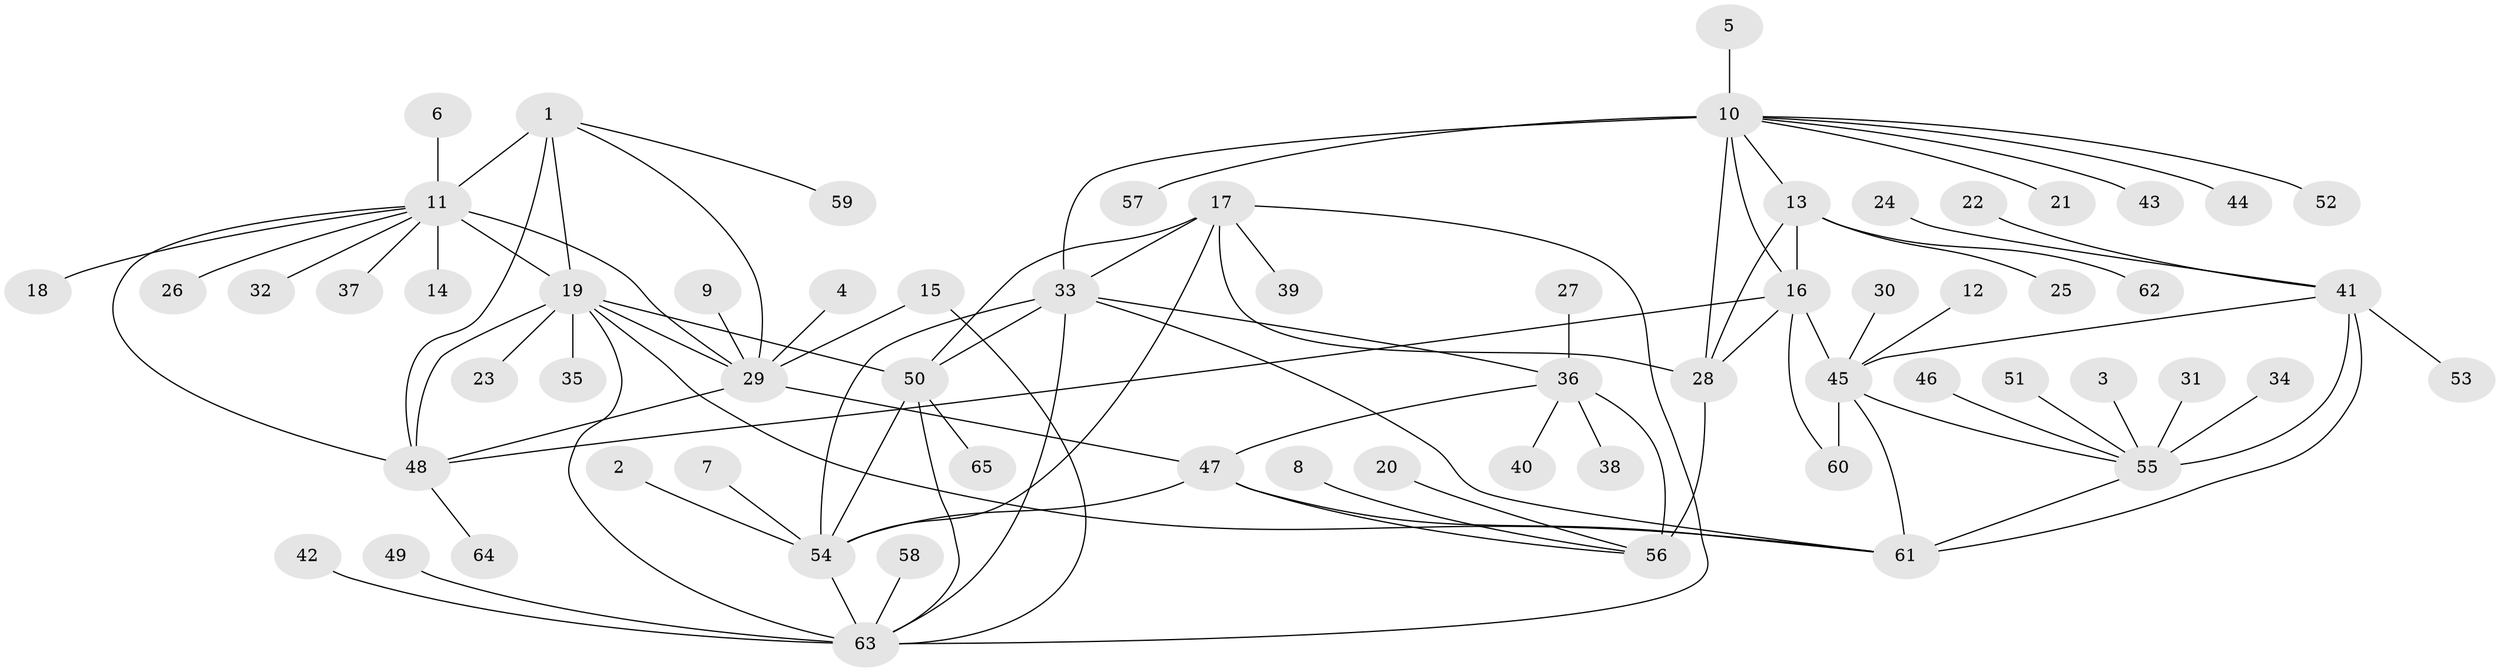 // original degree distribution, {8: 0.038461538461538464, 6: 0.038461538461538464, 12: 0.038461538461538464, 7: 0.038461538461538464, 9: 0.06153846153846154, 11: 0.007692307692307693, 10: 0.007692307692307693, 2: 0.13846153846153847, 1: 0.6076923076923076, 3: 0.023076923076923078}
// Generated by graph-tools (version 1.1) at 2025/02/03/09/25 03:02:32]
// undirected, 65 vertices, 94 edges
graph export_dot {
graph [start="1"]
  node [color=gray90,style=filled];
  1;
  2;
  3;
  4;
  5;
  6;
  7;
  8;
  9;
  10;
  11;
  12;
  13;
  14;
  15;
  16;
  17;
  18;
  19;
  20;
  21;
  22;
  23;
  24;
  25;
  26;
  27;
  28;
  29;
  30;
  31;
  32;
  33;
  34;
  35;
  36;
  37;
  38;
  39;
  40;
  41;
  42;
  43;
  44;
  45;
  46;
  47;
  48;
  49;
  50;
  51;
  52;
  53;
  54;
  55;
  56;
  57;
  58;
  59;
  60;
  61;
  62;
  63;
  64;
  65;
  1 -- 11 [weight=2.0];
  1 -- 19 [weight=1.0];
  1 -- 29 [weight=1.0];
  1 -- 48 [weight=1.0];
  1 -- 59 [weight=1.0];
  2 -- 54 [weight=1.0];
  3 -- 55 [weight=1.0];
  4 -- 29 [weight=1.0];
  5 -- 10 [weight=1.0];
  6 -- 11 [weight=1.0];
  7 -- 54 [weight=1.0];
  8 -- 56 [weight=1.0];
  9 -- 29 [weight=1.0];
  10 -- 13 [weight=2.0];
  10 -- 16 [weight=2.0];
  10 -- 21 [weight=1.0];
  10 -- 28 [weight=4.0];
  10 -- 33 [weight=1.0];
  10 -- 43 [weight=1.0];
  10 -- 44 [weight=1.0];
  10 -- 52 [weight=1.0];
  10 -- 57 [weight=1.0];
  11 -- 14 [weight=1.0];
  11 -- 18 [weight=1.0];
  11 -- 19 [weight=2.0];
  11 -- 26 [weight=1.0];
  11 -- 29 [weight=2.0];
  11 -- 32 [weight=1.0];
  11 -- 37 [weight=1.0];
  11 -- 48 [weight=2.0];
  12 -- 45 [weight=1.0];
  13 -- 16 [weight=1.0];
  13 -- 25 [weight=1.0];
  13 -- 28 [weight=2.0];
  13 -- 62 [weight=1.0];
  15 -- 29 [weight=1.0];
  15 -- 63 [weight=1.0];
  16 -- 28 [weight=2.0];
  16 -- 45 [weight=1.0];
  16 -- 48 [weight=1.0];
  16 -- 60 [weight=1.0];
  17 -- 28 [weight=1.0];
  17 -- 33 [weight=1.0];
  17 -- 39 [weight=1.0];
  17 -- 50 [weight=1.0];
  17 -- 54 [weight=2.0];
  17 -- 63 [weight=1.0];
  19 -- 23 [weight=1.0];
  19 -- 29 [weight=1.0];
  19 -- 35 [weight=1.0];
  19 -- 48 [weight=1.0];
  19 -- 50 [weight=1.0];
  19 -- 61 [weight=1.0];
  19 -- 63 [weight=1.0];
  20 -- 56 [weight=1.0];
  22 -- 41 [weight=1.0];
  24 -- 41 [weight=1.0];
  27 -- 36 [weight=1.0];
  28 -- 56 [weight=1.0];
  29 -- 47 [weight=1.0];
  29 -- 48 [weight=1.0];
  30 -- 45 [weight=1.0];
  31 -- 55 [weight=1.0];
  33 -- 36 [weight=1.0];
  33 -- 50 [weight=1.0];
  33 -- 54 [weight=2.0];
  33 -- 61 [weight=1.0];
  33 -- 63 [weight=1.0];
  34 -- 55 [weight=1.0];
  36 -- 38 [weight=1.0];
  36 -- 40 [weight=1.0];
  36 -- 47 [weight=3.0];
  36 -- 56 [weight=6.0];
  41 -- 45 [weight=3.0];
  41 -- 53 [weight=1.0];
  41 -- 55 [weight=3.0];
  41 -- 61 [weight=3.0];
  42 -- 63 [weight=1.0];
  45 -- 55 [weight=1.0];
  45 -- 60 [weight=1.0];
  45 -- 61 [weight=1.0];
  46 -- 55 [weight=1.0];
  47 -- 54 [weight=1.0];
  47 -- 56 [weight=2.0];
  47 -- 61 [weight=2.0];
  48 -- 64 [weight=1.0];
  49 -- 63 [weight=1.0];
  50 -- 54 [weight=2.0];
  50 -- 63 [weight=1.0];
  50 -- 65 [weight=1.0];
  51 -- 55 [weight=1.0];
  54 -- 63 [weight=2.0];
  55 -- 61 [weight=1.0];
  58 -- 63 [weight=1.0];
}
